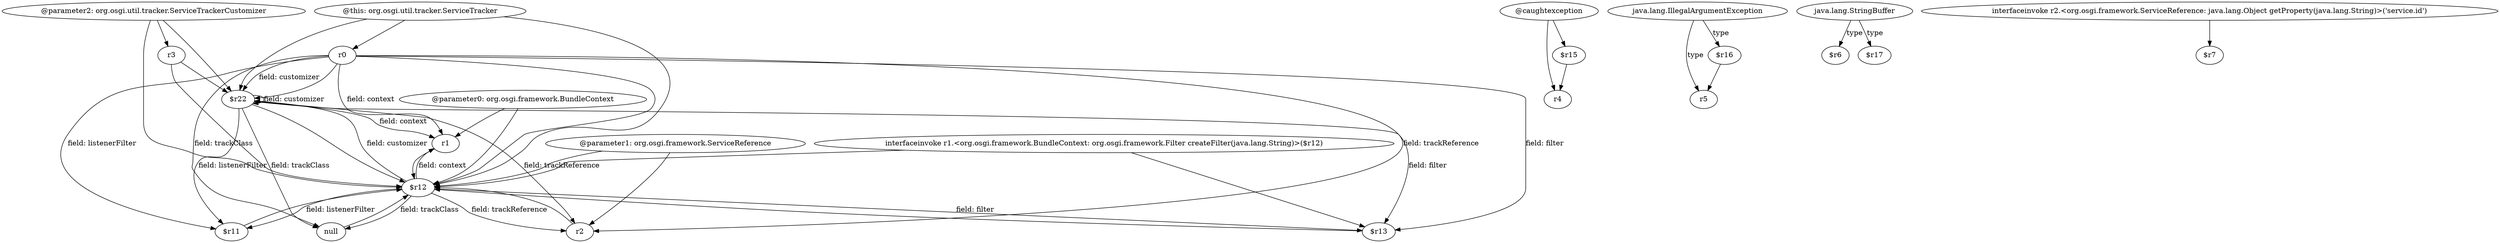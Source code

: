 digraph g {
0[label="r0"]
1[label="$r22"]
0->1[label="field: customizer"]
2[label="@this: org.osgi.util.tracker.ServiceTracker"]
2->0[label=""]
3[label="r1"]
0->3[label="field: context"]
4[label="null"]
1->4[label="field: trackClass"]
5[label="r3"]
6[label="$r12"]
5->6[label=""]
7[label="@parameter0: org.osgi.framework.BundleContext"]
7->6[label=""]
2->6[label=""]
6->3[label="field: context"]
8[label="$r13"]
1->8[label="field: filter"]
9[label="@caughtexception"]
10[label="r4"]
9->10[label=""]
11[label="r2"]
1->11[label="field: trackReference"]
1->3[label="field: context"]
12[label="java.lang.IllegalArgumentException"]
13[label="r5"]
12->13[label="type"]
14[label="interfaceinvoke r1.<org.osgi.framework.BundleContext: org.osgi.framework.Filter createFilter(java.lang.String)>($r12)"]
14->6[label=""]
15[label="$r11"]
15->6[label=""]
7->3[label=""]
16[label="java.lang.StringBuffer"]
17[label="$r6"]
16->17[label="type"]
18[label="interfaceinvoke r2.<org.osgi.framework.ServiceReference: java.lang.Object getProperty(java.lang.String)>('service.id')"]
19[label="$r7"]
18->19[label=""]
5->1[label=""]
6->1[label="field: customizer"]
0->11[label="field: trackReference"]
6->11[label="field: trackReference"]
1->1[label="field: customizer"]
3->6[label=""]
1->6[label=""]
20[label="$r16"]
12->20[label="type"]
14->8[label=""]
21[label="@parameter2: org.osgi.util.tracker.ServiceTrackerCustomizer"]
21->6[label=""]
22[label="$r15"]
9->22[label=""]
6->4[label="field: trackClass"]
6->8[label="field: filter"]
23[label="@parameter1: org.osgi.framework.ServiceReference"]
23->11[label=""]
24[label="$r17"]
16->24[label="type"]
8->6[label=""]
2->1[label=""]
0->4[label="field: trackClass"]
0->8[label="field: filter"]
1->15[label="field: listenerFilter"]
4->6[label=""]
21->5[label=""]
22->10[label=""]
21->1[label=""]
11->6[label=""]
0->6[label=""]
0->15[label="field: listenerFilter"]
0->1[label=""]
20->13[label=""]
6->15[label="field: listenerFilter"]
23->6[label=""]
}